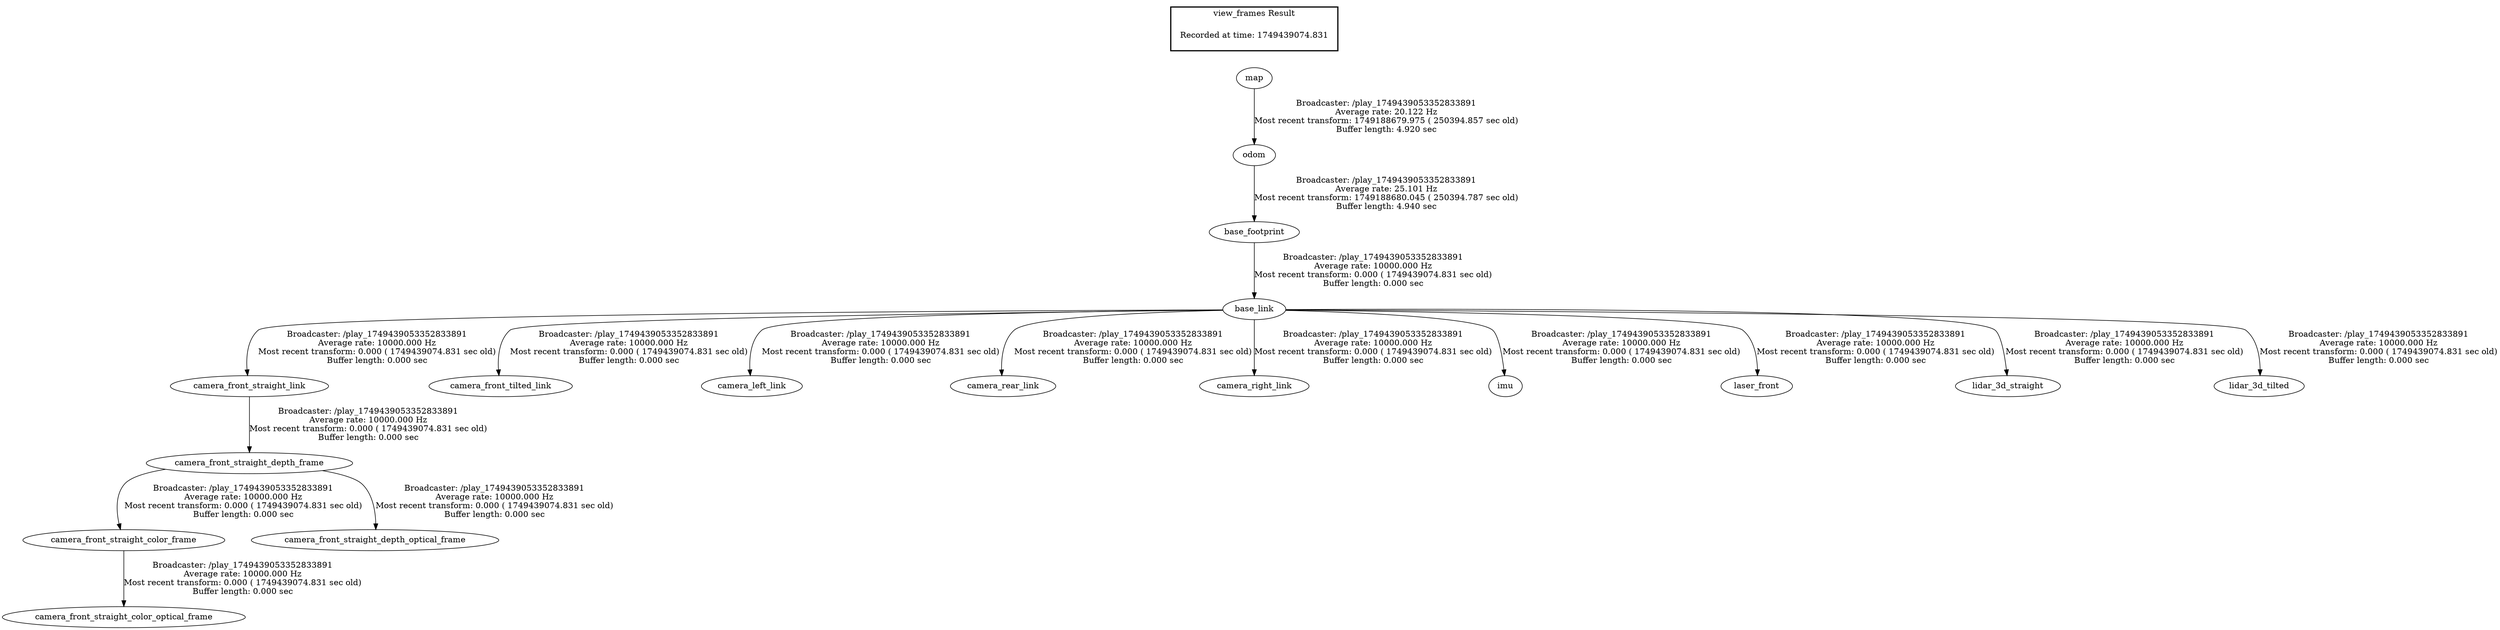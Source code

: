 digraph G {
"base_footprint" -> "base_link"[label="Broadcaster: /play_1749439053352833891\nAverage rate: 10000.000 Hz\nMost recent transform: 0.000 ( 1749439074.831 sec old)\nBuffer length: 0.000 sec\n"];
"odom" -> "base_footprint"[label="Broadcaster: /play_1749439053352833891\nAverage rate: 25.101 Hz\nMost recent transform: 1749188680.045 ( 250394.787 sec old)\nBuffer length: 4.940 sec\n"];
"base_link" -> "camera_front_straight_link"[label="Broadcaster: /play_1749439053352833891\nAverage rate: 10000.000 Hz\nMost recent transform: 0.000 ( 1749439074.831 sec old)\nBuffer length: 0.000 sec\n"];
"base_link" -> "camera_front_tilted_link"[label="Broadcaster: /play_1749439053352833891\nAverage rate: 10000.000 Hz\nMost recent transform: 0.000 ( 1749439074.831 sec old)\nBuffer length: 0.000 sec\n"];
"base_link" -> "camera_left_link"[label="Broadcaster: /play_1749439053352833891\nAverage rate: 10000.000 Hz\nMost recent transform: 0.000 ( 1749439074.831 sec old)\nBuffer length: 0.000 sec\n"];
"base_link" -> "camera_rear_link"[label="Broadcaster: /play_1749439053352833891\nAverage rate: 10000.000 Hz\nMost recent transform: 0.000 ( 1749439074.831 sec old)\nBuffer length: 0.000 sec\n"];
"base_link" -> "camera_right_link"[label="Broadcaster: /play_1749439053352833891\nAverage rate: 10000.000 Hz\nMost recent transform: 0.000 ( 1749439074.831 sec old)\nBuffer length: 0.000 sec\n"];
"base_link" -> "imu"[label="Broadcaster: /play_1749439053352833891\nAverage rate: 10000.000 Hz\nMost recent transform: 0.000 ( 1749439074.831 sec old)\nBuffer length: 0.000 sec\n"];
"base_link" -> "laser_front"[label="Broadcaster: /play_1749439053352833891\nAverage rate: 10000.000 Hz\nMost recent transform: 0.000 ( 1749439074.831 sec old)\nBuffer length: 0.000 sec\n"];
"base_link" -> "lidar_3d_straight"[label="Broadcaster: /play_1749439053352833891\nAverage rate: 10000.000 Hz\nMost recent transform: 0.000 ( 1749439074.831 sec old)\nBuffer length: 0.000 sec\n"];
"base_link" -> "lidar_3d_tilted"[label="Broadcaster: /play_1749439053352833891\nAverage rate: 10000.000 Hz\nMost recent transform: 0.000 ( 1749439074.831 sec old)\nBuffer length: 0.000 sec\n"];
"camera_front_straight_depth_frame" -> "camera_front_straight_color_frame"[label="Broadcaster: /play_1749439053352833891\nAverage rate: 10000.000 Hz\nMost recent transform: 0.000 ( 1749439074.831 sec old)\nBuffer length: 0.000 sec\n"];
"camera_front_straight_link" -> "camera_front_straight_depth_frame"[label="Broadcaster: /play_1749439053352833891\nAverage rate: 10000.000 Hz\nMost recent transform: 0.000 ( 1749439074.831 sec old)\nBuffer length: 0.000 sec\n"];
"camera_front_straight_color_frame" -> "camera_front_straight_color_optical_frame"[label="Broadcaster: /play_1749439053352833891\nAverage rate: 10000.000 Hz\nMost recent transform: 0.000 ( 1749439074.831 sec old)\nBuffer length: 0.000 sec\n"];
"camera_front_straight_depth_frame" -> "camera_front_straight_depth_optical_frame"[label="Broadcaster: /play_1749439053352833891\nAverage rate: 10000.000 Hz\nMost recent transform: 0.000 ( 1749439074.831 sec old)\nBuffer length: 0.000 sec\n"];
"map" -> "odom"[label="Broadcaster: /play_1749439053352833891\nAverage rate: 20.122 Hz\nMost recent transform: 1749188679.975 ( 250394.857 sec old)\nBuffer length: 4.920 sec\n"];
edge [style=invis];
 subgraph cluster_legend { style=bold; color=black; label ="view_frames Result";
"Recorded at time: 1749439074.831"[ shape=plaintext ] ;
 }->"map";
}